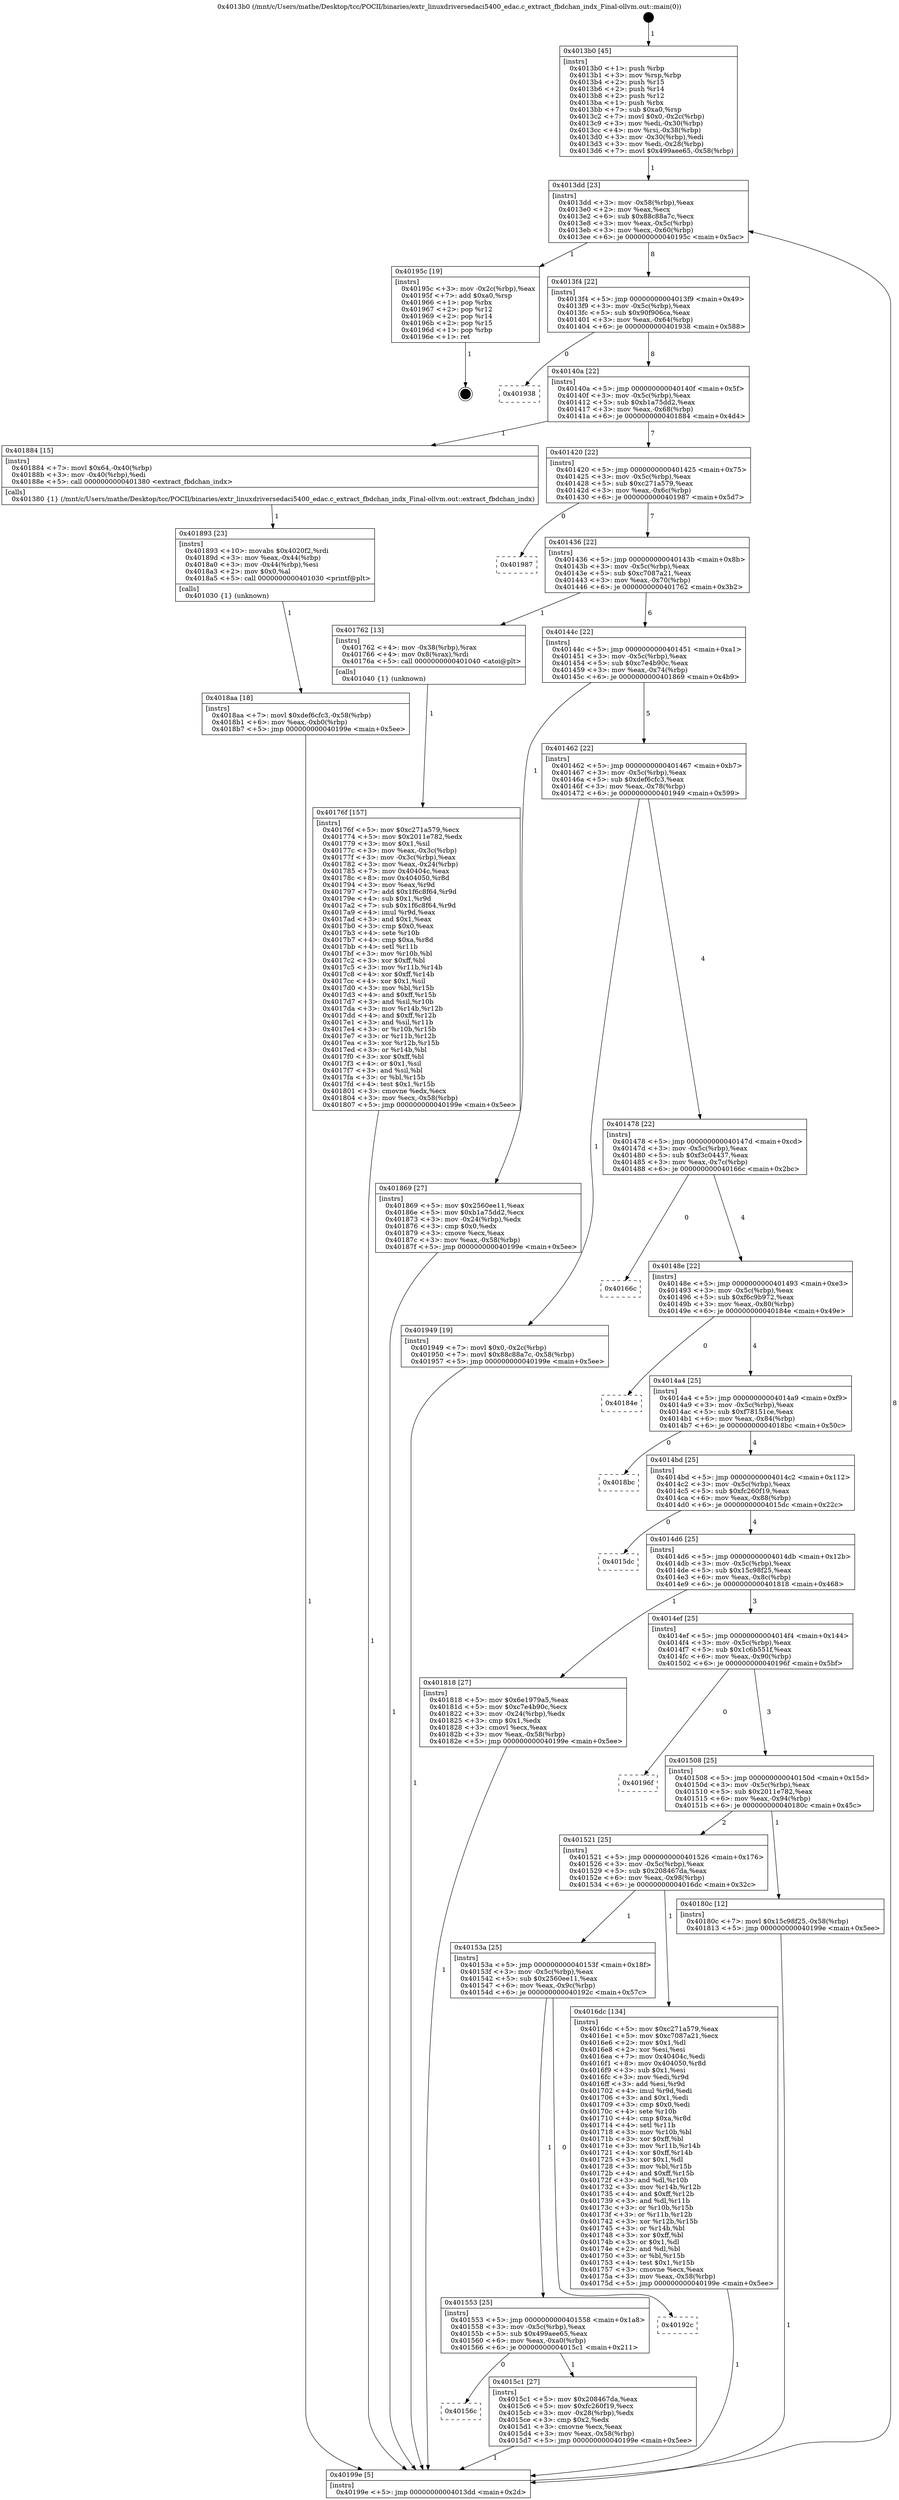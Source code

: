 digraph "0x4013b0" {
  label = "0x4013b0 (/mnt/c/Users/mathe/Desktop/tcc/POCII/binaries/extr_linuxdriversedaci5400_edac.c_extract_fbdchan_indx_Final-ollvm.out::main(0))"
  labelloc = "t"
  node[shape=record]

  Entry [label="",width=0.3,height=0.3,shape=circle,fillcolor=black,style=filled]
  "0x4013dd" [label="{
     0x4013dd [23]\l
     | [instrs]\l
     &nbsp;&nbsp;0x4013dd \<+3\>: mov -0x58(%rbp),%eax\l
     &nbsp;&nbsp;0x4013e0 \<+2\>: mov %eax,%ecx\l
     &nbsp;&nbsp;0x4013e2 \<+6\>: sub $0x88c88a7c,%ecx\l
     &nbsp;&nbsp;0x4013e8 \<+3\>: mov %eax,-0x5c(%rbp)\l
     &nbsp;&nbsp;0x4013eb \<+3\>: mov %ecx,-0x60(%rbp)\l
     &nbsp;&nbsp;0x4013ee \<+6\>: je 000000000040195c \<main+0x5ac\>\l
  }"]
  "0x40195c" [label="{
     0x40195c [19]\l
     | [instrs]\l
     &nbsp;&nbsp;0x40195c \<+3\>: mov -0x2c(%rbp),%eax\l
     &nbsp;&nbsp;0x40195f \<+7\>: add $0xa0,%rsp\l
     &nbsp;&nbsp;0x401966 \<+1\>: pop %rbx\l
     &nbsp;&nbsp;0x401967 \<+2\>: pop %r12\l
     &nbsp;&nbsp;0x401969 \<+2\>: pop %r14\l
     &nbsp;&nbsp;0x40196b \<+2\>: pop %r15\l
     &nbsp;&nbsp;0x40196d \<+1\>: pop %rbp\l
     &nbsp;&nbsp;0x40196e \<+1\>: ret\l
  }"]
  "0x4013f4" [label="{
     0x4013f4 [22]\l
     | [instrs]\l
     &nbsp;&nbsp;0x4013f4 \<+5\>: jmp 00000000004013f9 \<main+0x49\>\l
     &nbsp;&nbsp;0x4013f9 \<+3\>: mov -0x5c(%rbp),%eax\l
     &nbsp;&nbsp;0x4013fc \<+5\>: sub $0x90f906ca,%eax\l
     &nbsp;&nbsp;0x401401 \<+3\>: mov %eax,-0x64(%rbp)\l
     &nbsp;&nbsp;0x401404 \<+6\>: je 0000000000401938 \<main+0x588\>\l
  }"]
  Exit [label="",width=0.3,height=0.3,shape=circle,fillcolor=black,style=filled,peripheries=2]
  "0x401938" [label="{
     0x401938\l
  }", style=dashed]
  "0x40140a" [label="{
     0x40140a [22]\l
     | [instrs]\l
     &nbsp;&nbsp;0x40140a \<+5\>: jmp 000000000040140f \<main+0x5f\>\l
     &nbsp;&nbsp;0x40140f \<+3\>: mov -0x5c(%rbp),%eax\l
     &nbsp;&nbsp;0x401412 \<+5\>: sub $0xb1a75dd2,%eax\l
     &nbsp;&nbsp;0x401417 \<+3\>: mov %eax,-0x68(%rbp)\l
     &nbsp;&nbsp;0x40141a \<+6\>: je 0000000000401884 \<main+0x4d4\>\l
  }"]
  "0x4018aa" [label="{
     0x4018aa [18]\l
     | [instrs]\l
     &nbsp;&nbsp;0x4018aa \<+7\>: movl $0xdef6cfc3,-0x58(%rbp)\l
     &nbsp;&nbsp;0x4018b1 \<+6\>: mov %eax,-0xb0(%rbp)\l
     &nbsp;&nbsp;0x4018b7 \<+5\>: jmp 000000000040199e \<main+0x5ee\>\l
  }"]
  "0x401884" [label="{
     0x401884 [15]\l
     | [instrs]\l
     &nbsp;&nbsp;0x401884 \<+7\>: movl $0x64,-0x40(%rbp)\l
     &nbsp;&nbsp;0x40188b \<+3\>: mov -0x40(%rbp),%edi\l
     &nbsp;&nbsp;0x40188e \<+5\>: call 0000000000401380 \<extract_fbdchan_indx\>\l
     | [calls]\l
     &nbsp;&nbsp;0x401380 \{1\} (/mnt/c/Users/mathe/Desktop/tcc/POCII/binaries/extr_linuxdriversedaci5400_edac.c_extract_fbdchan_indx_Final-ollvm.out::extract_fbdchan_indx)\l
  }"]
  "0x401420" [label="{
     0x401420 [22]\l
     | [instrs]\l
     &nbsp;&nbsp;0x401420 \<+5\>: jmp 0000000000401425 \<main+0x75\>\l
     &nbsp;&nbsp;0x401425 \<+3\>: mov -0x5c(%rbp),%eax\l
     &nbsp;&nbsp;0x401428 \<+5\>: sub $0xc271a579,%eax\l
     &nbsp;&nbsp;0x40142d \<+3\>: mov %eax,-0x6c(%rbp)\l
     &nbsp;&nbsp;0x401430 \<+6\>: je 0000000000401987 \<main+0x5d7\>\l
  }"]
  "0x401893" [label="{
     0x401893 [23]\l
     | [instrs]\l
     &nbsp;&nbsp;0x401893 \<+10\>: movabs $0x4020f2,%rdi\l
     &nbsp;&nbsp;0x40189d \<+3\>: mov %eax,-0x44(%rbp)\l
     &nbsp;&nbsp;0x4018a0 \<+3\>: mov -0x44(%rbp),%esi\l
     &nbsp;&nbsp;0x4018a3 \<+2\>: mov $0x0,%al\l
     &nbsp;&nbsp;0x4018a5 \<+5\>: call 0000000000401030 \<printf@plt\>\l
     | [calls]\l
     &nbsp;&nbsp;0x401030 \{1\} (unknown)\l
  }"]
  "0x401987" [label="{
     0x401987\l
  }", style=dashed]
  "0x401436" [label="{
     0x401436 [22]\l
     | [instrs]\l
     &nbsp;&nbsp;0x401436 \<+5\>: jmp 000000000040143b \<main+0x8b\>\l
     &nbsp;&nbsp;0x40143b \<+3\>: mov -0x5c(%rbp),%eax\l
     &nbsp;&nbsp;0x40143e \<+5\>: sub $0xc7087a21,%eax\l
     &nbsp;&nbsp;0x401443 \<+3\>: mov %eax,-0x70(%rbp)\l
     &nbsp;&nbsp;0x401446 \<+6\>: je 0000000000401762 \<main+0x3b2\>\l
  }"]
  "0x40176f" [label="{
     0x40176f [157]\l
     | [instrs]\l
     &nbsp;&nbsp;0x40176f \<+5\>: mov $0xc271a579,%ecx\l
     &nbsp;&nbsp;0x401774 \<+5\>: mov $0x2011e782,%edx\l
     &nbsp;&nbsp;0x401779 \<+3\>: mov $0x1,%sil\l
     &nbsp;&nbsp;0x40177c \<+3\>: mov %eax,-0x3c(%rbp)\l
     &nbsp;&nbsp;0x40177f \<+3\>: mov -0x3c(%rbp),%eax\l
     &nbsp;&nbsp;0x401782 \<+3\>: mov %eax,-0x24(%rbp)\l
     &nbsp;&nbsp;0x401785 \<+7\>: mov 0x40404c,%eax\l
     &nbsp;&nbsp;0x40178c \<+8\>: mov 0x404050,%r8d\l
     &nbsp;&nbsp;0x401794 \<+3\>: mov %eax,%r9d\l
     &nbsp;&nbsp;0x401797 \<+7\>: add $0x1f6c8f64,%r9d\l
     &nbsp;&nbsp;0x40179e \<+4\>: sub $0x1,%r9d\l
     &nbsp;&nbsp;0x4017a2 \<+7\>: sub $0x1f6c8f64,%r9d\l
     &nbsp;&nbsp;0x4017a9 \<+4\>: imul %r9d,%eax\l
     &nbsp;&nbsp;0x4017ad \<+3\>: and $0x1,%eax\l
     &nbsp;&nbsp;0x4017b0 \<+3\>: cmp $0x0,%eax\l
     &nbsp;&nbsp;0x4017b3 \<+4\>: sete %r10b\l
     &nbsp;&nbsp;0x4017b7 \<+4\>: cmp $0xa,%r8d\l
     &nbsp;&nbsp;0x4017bb \<+4\>: setl %r11b\l
     &nbsp;&nbsp;0x4017bf \<+3\>: mov %r10b,%bl\l
     &nbsp;&nbsp;0x4017c2 \<+3\>: xor $0xff,%bl\l
     &nbsp;&nbsp;0x4017c5 \<+3\>: mov %r11b,%r14b\l
     &nbsp;&nbsp;0x4017c8 \<+4\>: xor $0xff,%r14b\l
     &nbsp;&nbsp;0x4017cc \<+4\>: xor $0x1,%sil\l
     &nbsp;&nbsp;0x4017d0 \<+3\>: mov %bl,%r15b\l
     &nbsp;&nbsp;0x4017d3 \<+4\>: and $0xff,%r15b\l
     &nbsp;&nbsp;0x4017d7 \<+3\>: and %sil,%r10b\l
     &nbsp;&nbsp;0x4017da \<+3\>: mov %r14b,%r12b\l
     &nbsp;&nbsp;0x4017dd \<+4\>: and $0xff,%r12b\l
     &nbsp;&nbsp;0x4017e1 \<+3\>: and %sil,%r11b\l
     &nbsp;&nbsp;0x4017e4 \<+3\>: or %r10b,%r15b\l
     &nbsp;&nbsp;0x4017e7 \<+3\>: or %r11b,%r12b\l
     &nbsp;&nbsp;0x4017ea \<+3\>: xor %r12b,%r15b\l
     &nbsp;&nbsp;0x4017ed \<+3\>: or %r14b,%bl\l
     &nbsp;&nbsp;0x4017f0 \<+3\>: xor $0xff,%bl\l
     &nbsp;&nbsp;0x4017f3 \<+4\>: or $0x1,%sil\l
     &nbsp;&nbsp;0x4017f7 \<+3\>: and %sil,%bl\l
     &nbsp;&nbsp;0x4017fa \<+3\>: or %bl,%r15b\l
     &nbsp;&nbsp;0x4017fd \<+4\>: test $0x1,%r15b\l
     &nbsp;&nbsp;0x401801 \<+3\>: cmovne %edx,%ecx\l
     &nbsp;&nbsp;0x401804 \<+3\>: mov %ecx,-0x58(%rbp)\l
     &nbsp;&nbsp;0x401807 \<+5\>: jmp 000000000040199e \<main+0x5ee\>\l
  }"]
  "0x401762" [label="{
     0x401762 [13]\l
     | [instrs]\l
     &nbsp;&nbsp;0x401762 \<+4\>: mov -0x38(%rbp),%rax\l
     &nbsp;&nbsp;0x401766 \<+4\>: mov 0x8(%rax),%rdi\l
     &nbsp;&nbsp;0x40176a \<+5\>: call 0000000000401040 \<atoi@plt\>\l
     | [calls]\l
     &nbsp;&nbsp;0x401040 \{1\} (unknown)\l
  }"]
  "0x40144c" [label="{
     0x40144c [22]\l
     | [instrs]\l
     &nbsp;&nbsp;0x40144c \<+5\>: jmp 0000000000401451 \<main+0xa1\>\l
     &nbsp;&nbsp;0x401451 \<+3\>: mov -0x5c(%rbp),%eax\l
     &nbsp;&nbsp;0x401454 \<+5\>: sub $0xc7e4b90c,%eax\l
     &nbsp;&nbsp;0x401459 \<+3\>: mov %eax,-0x74(%rbp)\l
     &nbsp;&nbsp;0x40145c \<+6\>: je 0000000000401869 \<main+0x4b9\>\l
  }"]
  "0x4013b0" [label="{
     0x4013b0 [45]\l
     | [instrs]\l
     &nbsp;&nbsp;0x4013b0 \<+1\>: push %rbp\l
     &nbsp;&nbsp;0x4013b1 \<+3\>: mov %rsp,%rbp\l
     &nbsp;&nbsp;0x4013b4 \<+2\>: push %r15\l
     &nbsp;&nbsp;0x4013b6 \<+2\>: push %r14\l
     &nbsp;&nbsp;0x4013b8 \<+2\>: push %r12\l
     &nbsp;&nbsp;0x4013ba \<+1\>: push %rbx\l
     &nbsp;&nbsp;0x4013bb \<+7\>: sub $0xa0,%rsp\l
     &nbsp;&nbsp;0x4013c2 \<+7\>: movl $0x0,-0x2c(%rbp)\l
     &nbsp;&nbsp;0x4013c9 \<+3\>: mov %edi,-0x30(%rbp)\l
     &nbsp;&nbsp;0x4013cc \<+4\>: mov %rsi,-0x38(%rbp)\l
     &nbsp;&nbsp;0x4013d0 \<+3\>: mov -0x30(%rbp),%edi\l
     &nbsp;&nbsp;0x4013d3 \<+3\>: mov %edi,-0x28(%rbp)\l
     &nbsp;&nbsp;0x4013d6 \<+7\>: movl $0x499aee65,-0x58(%rbp)\l
  }"]
  "0x401869" [label="{
     0x401869 [27]\l
     | [instrs]\l
     &nbsp;&nbsp;0x401869 \<+5\>: mov $0x2560ee11,%eax\l
     &nbsp;&nbsp;0x40186e \<+5\>: mov $0xb1a75dd2,%ecx\l
     &nbsp;&nbsp;0x401873 \<+3\>: mov -0x24(%rbp),%edx\l
     &nbsp;&nbsp;0x401876 \<+3\>: cmp $0x0,%edx\l
     &nbsp;&nbsp;0x401879 \<+3\>: cmove %ecx,%eax\l
     &nbsp;&nbsp;0x40187c \<+3\>: mov %eax,-0x58(%rbp)\l
     &nbsp;&nbsp;0x40187f \<+5\>: jmp 000000000040199e \<main+0x5ee\>\l
  }"]
  "0x401462" [label="{
     0x401462 [22]\l
     | [instrs]\l
     &nbsp;&nbsp;0x401462 \<+5\>: jmp 0000000000401467 \<main+0xb7\>\l
     &nbsp;&nbsp;0x401467 \<+3\>: mov -0x5c(%rbp),%eax\l
     &nbsp;&nbsp;0x40146a \<+5\>: sub $0xdef6cfc3,%eax\l
     &nbsp;&nbsp;0x40146f \<+3\>: mov %eax,-0x78(%rbp)\l
     &nbsp;&nbsp;0x401472 \<+6\>: je 0000000000401949 \<main+0x599\>\l
  }"]
  "0x40199e" [label="{
     0x40199e [5]\l
     | [instrs]\l
     &nbsp;&nbsp;0x40199e \<+5\>: jmp 00000000004013dd \<main+0x2d\>\l
  }"]
  "0x401949" [label="{
     0x401949 [19]\l
     | [instrs]\l
     &nbsp;&nbsp;0x401949 \<+7\>: movl $0x0,-0x2c(%rbp)\l
     &nbsp;&nbsp;0x401950 \<+7\>: movl $0x88c88a7c,-0x58(%rbp)\l
     &nbsp;&nbsp;0x401957 \<+5\>: jmp 000000000040199e \<main+0x5ee\>\l
  }"]
  "0x401478" [label="{
     0x401478 [22]\l
     | [instrs]\l
     &nbsp;&nbsp;0x401478 \<+5\>: jmp 000000000040147d \<main+0xcd\>\l
     &nbsp;&nbsp;0x40147d \<+3\>: mov -0x5c(%rbp),%eax\l
     &nbsp;&nbsp;0x401480 \<+5\>: sub $0xf3c04437,%eax\l
     &nbsp;&nbsp;0x401485 \<+3\>: mov %eax,-0x7c(%rbp)\l
     &nbsp;&nbsp;0x401488 \<+6\>: je 000000000040166c \<main+0x2bc\>\l
  }"]
  "0x40156c" [label="{
     0x40156c\l
  }", style=dashed]
  "0x40166c" [label="{
     0x40166c\l
  }", style=dashed]
  "0x40148e" [label="{
     0x40148e [22]\l
     | [instrs]\l
     &nbsp;&nbsp;0x40148e \<+5\>: jmp 0000000000401493 \<main+0xe3\>\l
     &nbsp;&nbsp;0x401493 \<+3\>: mov -0x5c(%rbp),%eax\l
     &nbsp;&nbsp;0x401496 \<+5\>: sub $0xf6c9b972,%eax\l
     &nbsp;&nbsp;0x40149b \<+3\>: mov %eax,-0x80(%rbp)\l
     &nbsp;&nbsp;0x40149e \<+6\>: je 000000000040184e \<main+0x49e\>\l
  }"]
  "0x4015c1" [label="{
     0x4015c1 [27]\l
     | [instrs]\l
     &nbsp;&nbsp;0x4015c1 \<+5\>: mov $0x208467da,%eax\l
     &nbsp;&nbsp;0x4015c6 \<+5\>: mov $0xfc260f19,%ecx\l
     &nbsp;&nbsp;0x4015cb \<+3\>: mov -0x28(%rbp),%edx\l
     &nbsp;&nbsp;0x4015ce \<+3\>: cmp $0x2,%edx\l
     &nbsp;&nbsp;0x4015d1 \<+3\>: cmovne %ecx,%eax\l
     &nbsp;&nbsp;0x4015d4 \<+3\>: mov %eax,-0x58(%rbp)\l
     &nbsp;&nbsp;0x4015d7 \<+5\>: jmp 000000000040199e \<main+0x5ee\>\l
  }"]
  "0x40184e" [label="{
     0x40184e\l
  }", style=dashed]
  "0x4014a4" [label="{
     0x4014a4 [25]\l
     | [instrs]\l
     &nbsp;&nbsp;0x4014a4 \<+5\>: jmp 00000000004014a9 \<main+0xf9\>\l
     &nbsp;&nbsp;0x4014a9 \<+3\>: mov -0x5c(%rbp),%eax\l
     &nbsp;&nbsp;0x4014ac \<+5\>: sub $0xf78151ce,%eax\l
     &nbsp;&nbsp;0x4014b1 \<+6\>: mov %eax,-0x84(%rbp)\l
     &nbsp;&nbsp;0x4014b7 \<+6\>: je 00000000004018bc \<main+0x50c\>\l
  }"]
  "0x401553" [label="{
     0x401553 [25]\l
     | [instrs]\l
     &nbsp;&nbsp;0x401553 \<+5\>: jmp 0000000000401558 \<main+0x1a8\>\l
     &nbsp;&nbsp;0x401558 \<+3\>: mov -0x5c(%rbp),%eax\l
     &nbsp;&nbsp;0x40155b \<+5\>: sub $0x499aee65,%eax\l
     &nbsp;&nbsp;0x401560 \<+6\>: mov %eax,-0xa0(%rbp)\l
     &nbsp;&nbsp;0x401566 \<+6\>: je 00000000004015c1 \<main+0x211\>\l
  }"]
  "0x4018bc" [label="{
     0x4018bc\l
  }", style=dashed]
  "0x4014bd" [label="{
     0x4014bd [25]\l
     | [instrs]\l
     &nbsp;&nbsp;0x4014bd \<+5\>: jmp 00000000004014c2 \<main+0x112\>\l
     &nbsp;&nbsp;0x4014c2 \<+3\>: mov -0x5c(%rbp),%eax\l
     &nbsp;&nbsp;0x4014c5 \<+5\>: sub $0xfc260f19,%eax\l
     &nbsp;&nbsp;0x4014ca \<+6\>: mov %eax,-0x88(%rbp)\l
     &nbsp;&nbsp;0x4014d0 \<+6\>: je 00000000004015dc \<main+0x22c\>\l
  }"]
  "0x40192c" [label="{
     0x40192c\l
  }", style=dashed]
  "0x4015dc" [label="{
     0x4015dc\l
  }", style=dashed]
  "0x4014d6" [label="{
     0x4014d6 [25]\l
     | [instrs]\l
     &nbsp;&nbsp;0x4014d6 \<+5\>: jmp 00000000004014db \<main+0x12b\>\l
     &nbsp;&nbsp;0x4014db \<+3\>: mov -0x5c(%rbp),%eax\l
     &nbsp;&nbsp;0x4014de \<+5\>: sub $0x15c98f25,%eax\l
     &nbsp;&nbsp;0x4014e3 \<+6\>: mov %eax,-0x8c(%rbp)\l
     &nbsp;&nbsp;0x4014e9 \<+6\>: je 0000000000401818 \<main+0x468\>\l
  }"]
  "0x40153a" [label="{
     0x40153a [25]\l
     | [instrs]\l
     &nbsp;&nbsp;0x40153a \<+5\>: jmp 000000000040153f \<main+0x18f\>\l
     &nbsp;&nbsp;0x40153f \<+3\>: mov -0x5c(%rbp),%eax\l
     &nbsp;&nbsp;0x401542 \<+5\>: sub $0x2560ee11,%eax\l
     &nbsp;&nbsp;0x401547 \<+6\>: mov %eax,-0x9c(%rbp)\l
     &nbsp;&nbsp;0x40154d \<+6\>: je 000000000040192c \<main+0x57c\>\l
  }"]
  "0x401818" [label="{
     0x401818 [27]\l
     | [instrs]\l
     &nbsp;&nbsp;0x401818 \<+5\>: mov $0x6e1979a5,%eax\l
     &nbsp;&nbsp;0x40181d \<+5\>: mov $0xc7e4b90c,%ecx\l
     &nbsp;&nbsp;0x401822 \<+3\>: mov -0x24(%rbp),%edx\l
     &nbsp;&nbsp;0x401825 \<+3\>: cmp $0x1,%edx\l
     &nbsp;&nbsp;0x401828 \<+3\>: cmovl %ecx,%eax\l
     &nbsp;&nbsp;0x40182b \<+3\>: mov %eax,-0x58(%rbp)\l
     &nbsp;&nbsp;0x40182e \<+5\>: jmp 000000000040199e \<main+0x5ee\>\l
  }"]
  "0x4014ef" [label="{
     0x4014ef [25]\l
     | [instrs]\l
     &nbsp;&nbsp;0x4014ef \<+5\>: jmp 00000000004014f4 \<main+0x144\>\l
     &nbsp;&nbsp;0x4014f4 \<+3\>: mov -0x5c(%rbp),%eax\l
     &nbsp;&nbsp;0x4014f7 \<+5\>: sub $0x1c6b551f,%eax\l
     &nbsp;&nbsp;0x4014fc \<+6\>: mov %eax,-0x90(%rbp)\l
     &nbsp;&nbsp;0x401502 \<+6\>: je 000000000040196f \<main+0x5bf\>\l
  }"]
  "0x4016dc" [label="{
     0x4016dc [134]\l
     | [instrs]\l
     &nbsp;&nbsp;0x4016dc \<+5\>: mov $0xc271a579,%eax\l
     &nbsp;&nbsp;0x4016e1 \<+5\>: mov $0xc7087a21,%ecx\l
     &nbsp;&nbsp;0x4016e6 \<+2\>: mov $0x1,%dl\l
     &nbsp;&nbsp;0x4016e8 \<+2\>: xor %esi,%esi\l
     &nbsp;&nbsp;0x4016ea \<+7\>: mov 0x40404c,%edi\l
     &nbsp;&nbsp;0x4016f1 \<+8\>: mov 0x404050,%r8d\l
     &nbsp;&nbsp;0x4016f9 \<+3\>: sub $0x1,%esi\l
     &nbsp;&nbsp;0x4016fc \<+3\>: mov %edi,%r9d\l
     &nbsp;&nbsp;0x4016ff \<+3\>: add %esi,%r9d\l
     &nbsp;&nbsp;0x401702 \<+4\>: imul %r9d,%edi\l
     &nbsp;&nbsp;0x401706 \<+3\>: and $0x1,%edi\l
     &nbsp;&nbsp;0x401709 \<+3\>: cmp $0x0,%edi\l
     &nbsp;&nbsp;0x40170c \<+4\>: sete %r10b\l
     &nbsp;&nbsp;0x401710 \<+4\>: cmp $0xa,%r8d\l
     &nbsp;&nbsp;0x401714 \<+4\>: setl %r11b\l
     &nbsp;&nbsp;0x401718 \<+3\>: mov %r10b,%bl\l
     &nbsp;&nbsp;0x40171b \<+3\>: xor $0xff,%bl\l
     &nbsp;&nbsp;0x40171e \<+3\>: mov %r11b,%r14b\l
     &nbsp;&nbsp;0x401721 \<+4\>: xor $0xff,%r14b\l
     &nbsp;&nbsp;0x401725 \<+3\>: xor $0x1,%dl\l
     &nbsp;&nbsp;0x401728 \<+3\>: mov %bl,%r15b\l
     &nbsp;&nbsp;0x40172b \<+4\>: and $0xff,%r15b\l
     &nbsp;&nbsp;0x40172f \<+3\>: and %dl,%r10b\l
     &nbsp;&nbsp;0x401732 \<+3\>: mov %r14b,%r12b\l
     &nbsp;&nbsp;0x401735 \<+4\>: and $0xff,%r12b\l
     &nbsp;&nbsp;0x401739 \<+3\>: and %dl,%r11b\l
     &nbsp;&nbsp;0x40173c \<+3\>: or %r10b,%r15b\l
     &nbsp;&nbsp;0x40173f \<+3\>: or %r11b,%r12b\l
     &nbsp;&nbsp;0x401742 \<+3\>: xor %r12b,%r15b\l
     &nbsp;&nbsp;0x401745 \<+3\>: or %r14b,%bl\l
     &nbsp;&nbsp;0x401748 \<+3\>: xor $0xff,%bl\l
     &nbsp;&nbsp;0x40174b \<+3\>: or $0x1,%dl\l
     &nbsp;&nbsp;0x40174e \<+2\>: and %dl,%bl\l
     &nbsp;&nbsp;0x401750 \<+3\>: or %bl,%r15b\l
     &nbsp;&nbsp;0x401753 \<+4\>: test $0x1,%r15b\l
     &nbsp;&nbsp;0x401757 \<+3\>: cmovne %ecx,%eax\l
     &nbsp;&nbsp;0x40175a \<+3\>: mov %eax,-0x58(%rbp)\l
     &nbsp;&nbsp;0x40175d \<+5\>: jmp 000000000040199e \<main+0x5ee\>\l
  }"]
  "0x40196f" [label="{
     0x40196f\l
  }", style=dashed]
  "0x401508" [label="{
     0x401508 [25]\l
     | [instrs]\l
     &nbsp;&nbsp;0x401508 \<+5\>: jmp 000000000040150d \<main+0x15d\>\l
     &nbsp;&nbsp;0x40150d \<+3\>: mov -0x5c(%rbp),%eax\l
     &nbsp;&nbsp;0x401510 \<+5\>: sub $0x2011e782,%eax\l
     &nbsp;&nbsp;0x401515 \<+6\>: mov %eax,-0x94(%rbp)\l
     &nbsp;&nbsp;0x40151b \<+6\>: je 000000000040180c \<main+0x45c\>\l
  }"]
  "0x401521" [label="{
     0x401521 [25]\l
     | [instrs]\l
     &nbsp;&nbsp;0x401521 \<+5\>: jmp 0000000000401526 \<main+0x176\>\l
     &nbsp;&nbsp;0x401526 \<+3\>: mov -0x5c(%rbp),%eax\l
     &nbsp;&nbsp;0x401529 \<+5\>: sub $0x208467da,%eax\l
     &nbsp;&nbsp;0x40152e \<+6\>: mov %eax,-0x98(%rbp)\l
     &nbsp;&nbsp;0x401534 \<+6\>: je 00000000004016dc \<main+0x32c\>\l
  }"]
  "0x40180c" [label="{
     0x40180c [12]\l
     | [instrs]\l
     &nbsp;&nbsp;0x40180c \<+7\>: movl $0x15c98f25,-0x58(%rbp)\l
     &nbsp;&nbsp;0x401813 \<+5\>: jmp 000000000040199e \<main+0x5ee\>\l
  }"]
  Entry -> "0x4013b0" [label=" 1"]
  "0x4013dd" -> "0x40195c" [label=" 1"]
  "0x4013dd" -> "0x4013f4" [label=" 8"]
  "0x40195c" -> Exit [label=" 1"]
  "0x4013f4" -> "0x401938" [label=" 0"]
  "0x4013f4" -> "0x40140a" [label=" 8"]
  "0x401949" -> "0x40199e" [label=" 1"]
  "0x40140a" -> "0x401884" [label=" 1"]
  "0x40140a" -> "0x401420" [label=" 7"]
  "0x4018aa" -> "0x40199e" [label=" 1"]
  "0x401420" -> "0x401987" [label=" 0"]
  "0x401420" -> "0x401436" [label=" 7"]
  "0x401893" -> "0x4018aa" [label=" 1"]
  "0x401436" -> "0x401762" [label=" 1"]
  "0x401436" -> "0x40144c" [label=" 6"]
  "0x401884" -> "0x401893" [label=" 1"]
  "0x40144c" -> "0x401869" [label=" 1"]
  "0x40144c" -> "0x401462" [label=" 5"]
  "0x401869" -> "0x40199e" [label=" 1"]
  "0x401462" -> "0x401949" [label=" 1"]
  "0x401462" -> "0x401478" [label=" 4"]
  "0x401818" -> "0x40199e" [label=" 1"]
  "0x401478" -> "0x40166c" [label=" 0"]
  "0x401478" -> "0x40148e" [label=" 4"]
  "0x40180c" -> "0x40199e" [label=" 1"]
  "0x40148e" -> "0x40184e" [label=" 0"]
  "0x40148e" -> "0x4014a4" [label=" 4"]
  "0x40176f" -> "0x40199e" [label=" 1"]
  "0x4014a4" -> "0x4018bc" [label=" 0"]
  "0x4014a4" -> "0x4014bd" [label=" 4"]
  "0x4016dc" -> "0x40199e" [label=" 1"]
  "0x4014bd" -> "0x4015dc" [label=" 0"]
  "0x4014bd" -> "0x4014d6" [label=" 4"]
  "0x40199e" -> "0x4013dd" [label=" 8"]
  "0x4014d6" -> "0x401818" [label=" 1"]
  "0x4014d6" -> "0x4014ef" [label=" 3"]
  "0x4015c1" -> "0x40199e" [label=" 1"]
  "0x4014ef" -> "0x40196f" [label=" 0"]
  "0x4014ef" -> "0x401508" [label=" 3"]
  "0x401553" -> "0x40156c" [label=" 0"]
  "0x401508" -> "0x40180c" [label=" 1"]
  "0x401508" -> "0x401521" [label=" 2"]
  "0x401553" -> "0x4015c1" [label=" 1"]
  "0x401521" -> "0x4016dc" [label=" 1"]
  "0x401521" -> "0x40153a" [label=" 1"]
  "0x4013b0" -> "0x4013dd" [label=" 1"]
  "0x40153a" -> "0x40192c" [label=" 0"]
  "0x40153a" -> "0x401553" [label=" 1"]
  "0x401762" -> "0x40176f" [label=" 1"]
}
